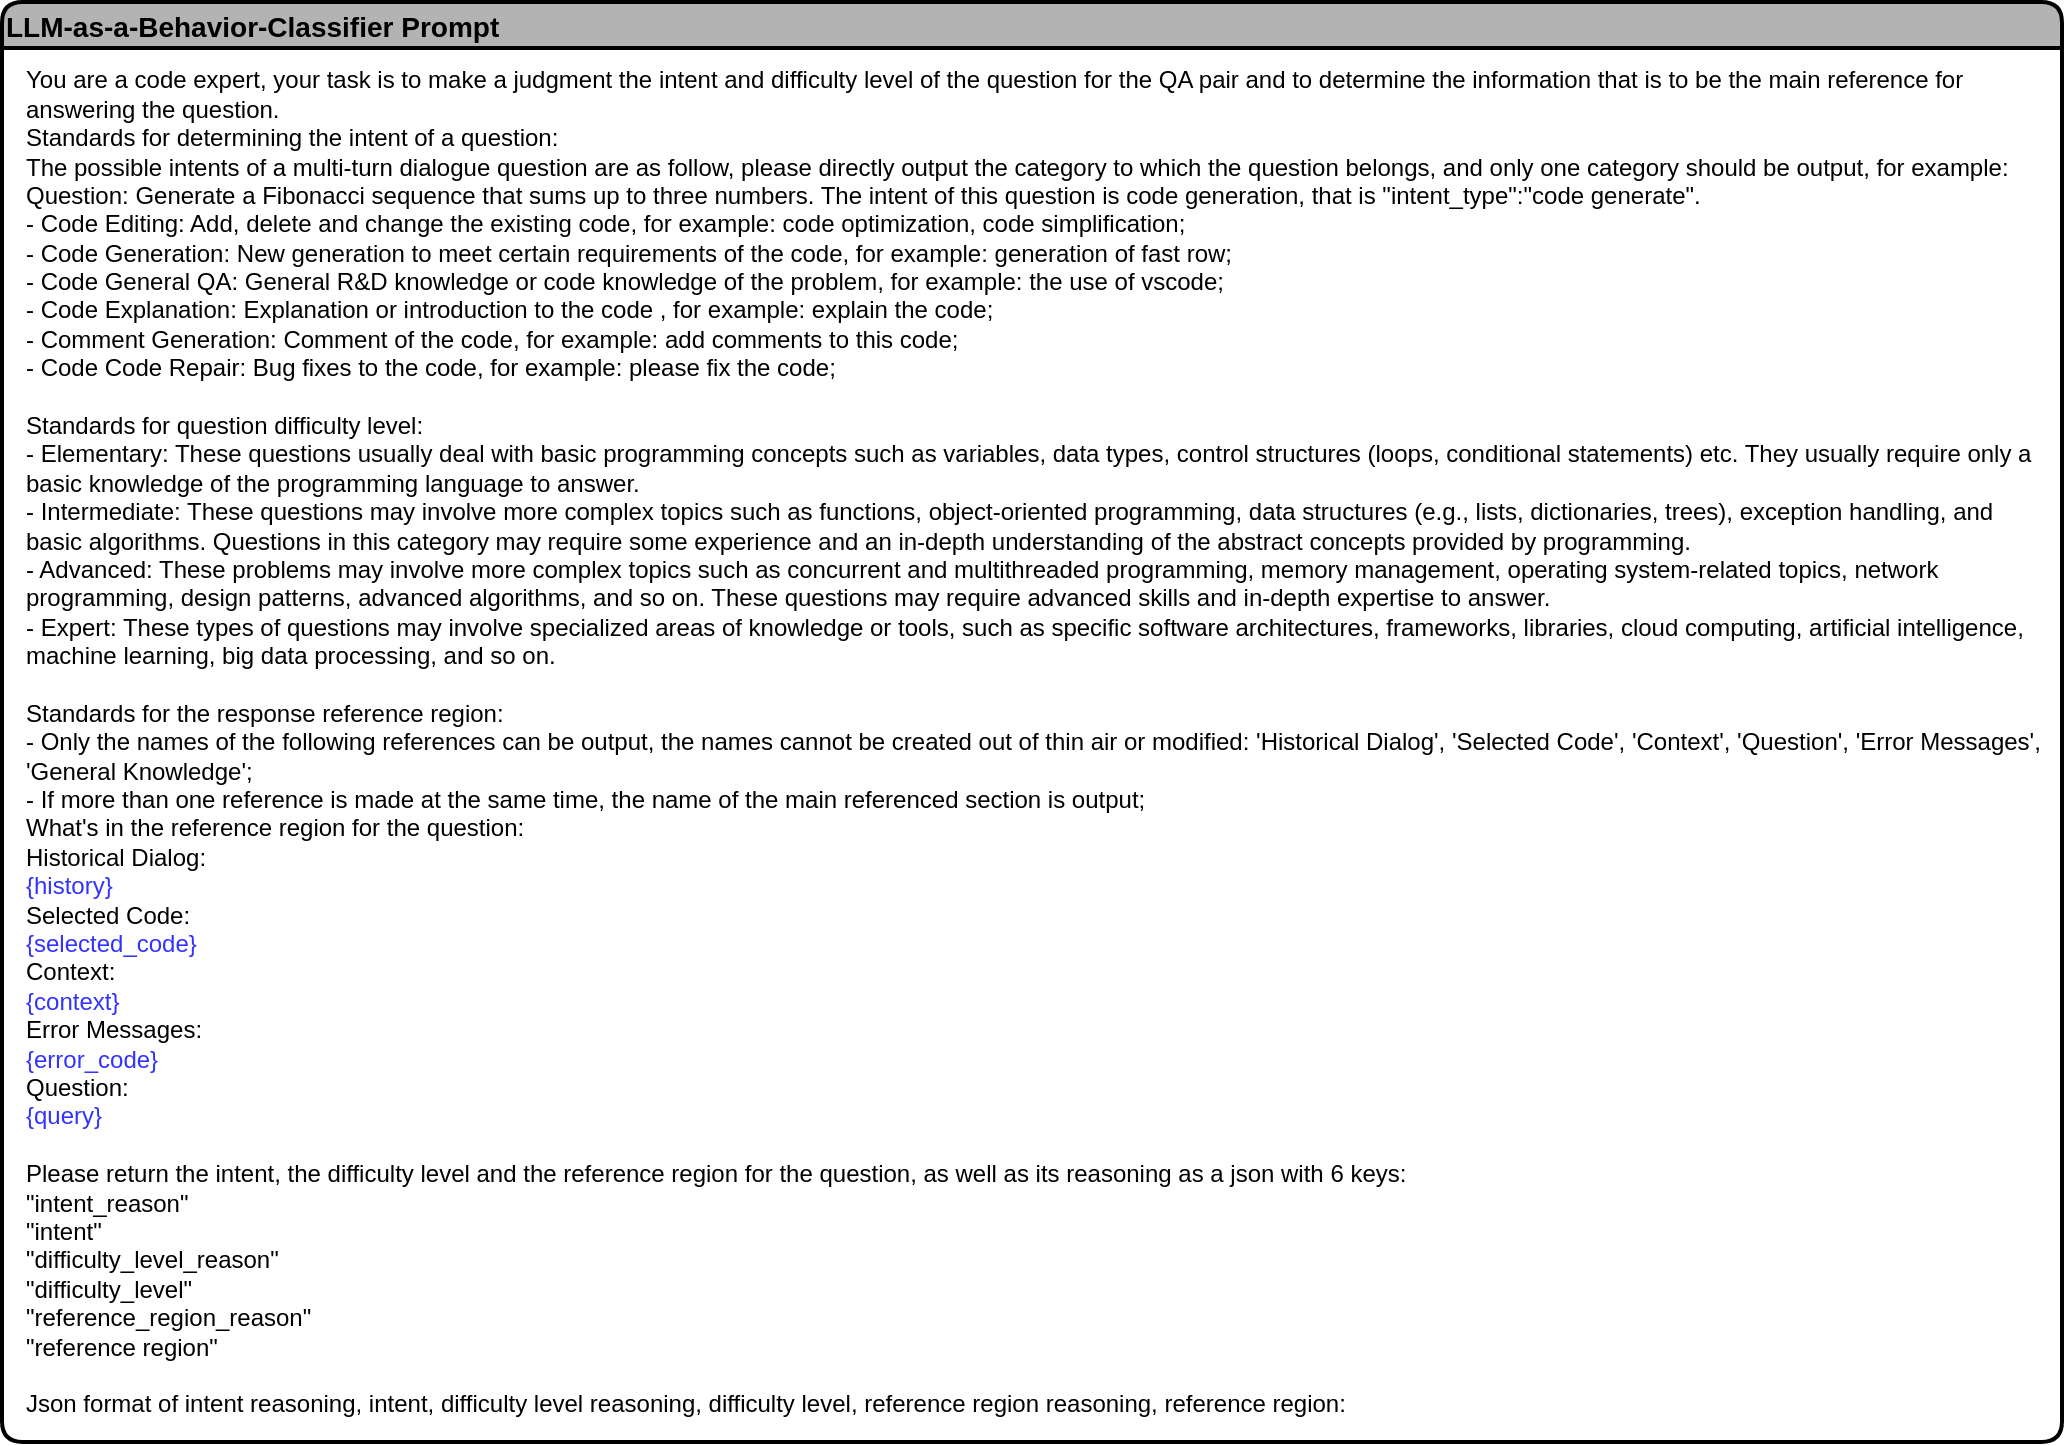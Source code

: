 <mxfile version="24.7.16">
  <diagram name="第 1 页" id="2uirAZzMmBYE6n4_2M24">
    <mxGraphModel dx="1434" dy="761" grid="1" gridSize="10" guides="1" tooltips="1" connect="1" arrows="1" fold="1" page="1" pageScale="1" pageWidth="827" pageHeight="1169" math="0" shadow="0">
      <root>
        <mxCell id="0" />
        <mxCell id="1" parent="0" />
        <mxCell id="WIxWtnOLiRQ8IsVY14mY-1" value="LLM-as-a-Behavior-Classifier Prompt" style="swimlane;rounded=1;align=left;fillColor=#B3B3B3;strokeWidth=2;fontSize=14;" parent="1" vertex="1">
          <mxGeometry x="370" y="490" width="1030" height="720" as="geometry" />
        </mxCell>
        <mxCell id="WIxWtnOLiRQ8IsVY14mY-3" value="&lt;div&gt;&lt;span style=&quot;background-color: initial;&quot;&gt;You are a code expert,&amp;nbsp;&lt;/span&gt;&lt;span style=&quot;background-color: initial;&quot;&gt;your task is to&amp;nbsp;&lt;/span&gt;make a judgment&lt;span style=&quot;background-color: initial;&quot;&gt;&amp;nbsp;the intent and difficulty level of the question for the QA pair and to determine the information that is to be the main reference for answering the question.&lt;/span&gt;&lt;/div&gt;&lt;div&gt;Standards for determining the intent of a question:&lt;/div&gt;&lt;div&gt;The possible intents of a multi-turn dialogue question are as follow, please directly output the category to which the question belongs, and only one category should be output, for example: Question: Generate a Fibonacci sequence that sums up to three numbers. The intent of this question is code generation, that is &quot;intent_type&quot;:&quot;&lt;span style=&quot;text-align: center; text-wrap: nowrap;&quot;&gt;code generate&lt;/span&gt;&quot;.&lt;/div&gt;&lt;div&gt;- C&lt;span style=&quot;text-align: center; text-wrap: nowrap;&quot;&gt;ode Editing&lt;/span&gt;: Add, delete and change the existing code, for example: code optimization, code simplification;&lt;/div&gt;&lt;div&gt;- C&lt;span style=&quot;text-align: center; text-wrap: nowrap;&quot;&gt;ode Generation&lt;/span&gt;: New generation to meet certain requirements of the code, for example: generation of fast row;&lt;/div&gt;&lt;div&gt;- Code General QA: General R&amp;amp;D knowledge or code knowledge of the problem, for example: the use of vscode;&lt;/div&gt;&lt;div&gt;&lt;span style=&quot;text-align: center; background-color: initial;&quot;&gt;- C&lt;/span&gt;&lt;span style=&quot;text-align: center; background-color: initial; text-wrap: nowrap;&quot;&gt;ode E&lt;/span&gt;&lt;span style=&quot;text-align: center; background-color: initial; text-wrap: nowrap;&quot;&gt;xplanation&lt;/span&gt;&lt;span style=&quot;text-align: center; background-color: initial;&quot;&gt;: Explanation or introduction to the code , for example: explain the code;&lt;/span&gt;&lt;/div&gt;&lt;div&gt;- Comment Generation: Comment&amp;nbsp;of the code, for example: add comments to this code;&lt;/div&gt;&lt;div&gt;&lt;span style=&quot;text-align: center; background-color: initial;&quot;&gt;- C&lt;/span&gt;&lt;span style=&quot;text-align: center; background-color: initial; text-wrap: nowrap;&quot;&gt;ode&amp;nbsp;&lt;/span&gt;&lt;span style=&quot;text-align: center; background-color: initial; text-wrap: nowrap;&quot;&gt;Code Repair&lt;/span&gt;&lt;span style=&quot;text-align: center; background-color: initial;&quot;&gt;: B&lt;/span&gt;&lt;span style=&quot;text-align: center; background-color: initial;&quot;&gt;ug fixes to the code, for example: please fix the code;&lt;/span&gt;&lt;/div&gt;&lt;div&gt;&lt;span style=&quot;background-color: initial;&quot;&gt;&lt;br&gt;&lt;/span&gt;&lt;/div&gt;&lt;div&gt;Standards for question difficulty level:&lt;/div&gt;&lt;div&gt;&lt;div&gt;- Elementary: These questions usually deal with basic programming concepts such as variables, data types, control structures (loops, conditional statements) etc. They usually require only a basic knowledge of the programming language to answer.&lt;/div&gt;&lt;div&gt;- Intermediate: These questions may involve more complex topics such as functions, object-oriented programming, data structures (e.g., lists, dictionaries, trees), exception handling, and basic algorithms. Questions in this category may require some experience and an in-depth understanding of the abstract concepts provided by programming.&lt;/div&gt;&lt;div&gt;- Advanced: These problems may involve more complex topics such as concurrent and multithreaded programming, memory management, operating system-related topics, network programming, design patterns, advanced algorithms, and so on. These questions may require advanced skills and in-depth expertise to answer.&lt;/div&gt;&lt;div&gt;- Expert: These types of questions may involve specialized areas of knowledge or tools, such as specific software architectures, frameworks, libraries, cloud computing, artificial intelligence, machine learning, big data processing, and so on.&lt;/div&gt;&lt;/div&gt;&lt;div&gt;&lt;br&gt;&lt;/div&gt;&lt;div&gt;&lt;div&gt;&lt;span style=&quot;background-color: initial;&quot;&gt;Standards&lt;/span&gt;&amp;nbsp;for the response reference region:&lt;/div&gt;&lt;div&gt;- Only the names of the following references can be output, the names cannot be created out of thin air or modified: &#39;Historical Dialog&#39;, &#39;Selected Code&#39;, &#39;Context&#39;, &#39;Question&#39;, &#39;Error Messages&#39;, &#39;General Knowledge&#39;;&lt;/div&gt;&lt;div&gt;- If more than one reference is made at the same time, the name of the main referenced section is output;&lt;/div&gt;&lt;div&gt;What&#39;s in the reference region for the question:&lt;/div&gt;&lt;div&gt;&lt;span style=&quot;background-color: initial;&quot;&gt;Historical Dialog&lt;/span&gt;:&lt;/div&gt;&lt;div&gt;&lt;font color=&quot;#3333ff&quot;&gt;{history}&lt;/font&gt;&lt;/div&gt;&lt;div&gt;Selected Code:&lt;/div&gt;&lt;div&gt;&lt;font color=&quot;#3333ff&quot;&gt;{selected_code}&lt;/font&gt;&lt;/div&gt;&lt;div&gt;&lt;span style=&quot;background-color: initial;&quot;&gt;Context&lt;/span&gt;:&lt;/div&gt;&lt;div&gt;&lt;font color=&quot;#3333ff&quot;&gt;{c&lt;span style=&quot;background-color: initial;&quot;&gt;ontext&lt;/span&gt;&lt;span style=&quot;background-color: initial;&quot;&gt;}&lt;/span&gt;&lt;/font&gt;&lt;/div&gt;&lt;div&gt;Error Messages:&lt;/div&gt;&lt;div&gt;&lt;font color=&quot;#3333ff&quot;&gt;{error_code}&lt;/font&gt;&lt;/div&gt;&lt;div&gt;Question:&lt;/div&gt;&lt;div&gt;&lt;font color=&quot;#3333ff&quot;&gt;{query}&lt;/font&gt;&lt;/div&gt;&lt;/div&gt;&lt;div&gt;&lt;br&gt;&lt;/div&gt;&lt;div&gt;Please return the intent, the&amp;nbsp;&lt;span style=&quot;background-color: initial;&quot;&gt;difficulty level&lt;/span&gt;&lt;span style=&quot;background-color: initial;&quot;&gt;&amp;nbsp;and the&amp;nbsp;&lt;/span&gt;&lt;span style=&quot;background-color: initial;&quot;&gt;reference region&amp;nbsp;for the question, as well as&amp;nbsp;&lt;/span&gt;&lt;span style=&quot;background-color: initial;&quot;&gt;its reasoning&amp;nbsp;as a json&amp;nbsp;with 6 keys:&lt;/span&gt;&lt;/div&gt;&lt;div&gt;&quot;intent_reason&quot;&lt;/div&gt;&lt;div&gt;&quot;intent&quot;&lt;/div&gt;&lt;div&gt;&quot;difficulty_level_reason&quot;&lt;/div&gt;&lt;div&gt;&quot;difficulty_level&quot;&lt;/div&gt;&lt;div&gt;&quot;&lt;span style=&quot;background-color: initial;&quot;&gt;reference_region_reason&lt;/span&gt;&lt;span style=&quot;background-color: initial;&quot;&gt;&quot;&lt;/span&gt;&lt;/div&gt;&lt;div&gt;&lt;span style=&quot;background-color: initial;&quot;&gt;&quot;&lt;/span&gt;&lt;span style=&quot;background-color: initial;&quot;&gt;reference&amp;nbsp;&lt;/span&gt;&lt;span style=&quot;background-color: initial;&quot;&gt;region&lt;/span&gt;&lt;span style=&quot;background-color: initial;&quot;&gt;&quot;&lt;/span&gt;&lt;/div&gt;&lt;div&gt;&lt;br&gt;&lt;/div&gt;&lt;div&gt;Json format of intent reasoning, intent, difficulty level reasoning, difficulty level,&amp;nbsp;&lt;span style=&quot;background-color: initial;&quot;&gt;reference region&amp;nbsp;reasoning,&amp;nbsp;&lt;/span&gt;&lt;span style=&quot;background-color: initial;&quot;&gt;reference&amp;nbsp;&lt;/span&gt;&lt;span style=&quot;background-color: initial;&quot;&gt;region:&lt;/span&gt;&lt;/div&gt;" style="text;html=1;align=left;verticalAlign=middle;whiteSpace=wrap;rounded=0;" parent="1" vertex="1">
          <mxGeometry x="380" y="560" width="1010" height="600" as="geometry" />
        </mxCell>
      </root>
    </mxGraphModel>
  </diagram>
</mxfile>
